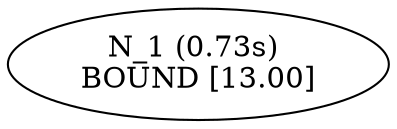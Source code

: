 ##Command to get a nice layout: dot -Tpdf thisfile > thisfile.pdf

digraph master_BaP_Tree {
edge[fontname = "Courier", fontsize = 10];
n1 [label="N_1 (0.73s) \nBOUND [13.00]"];
}